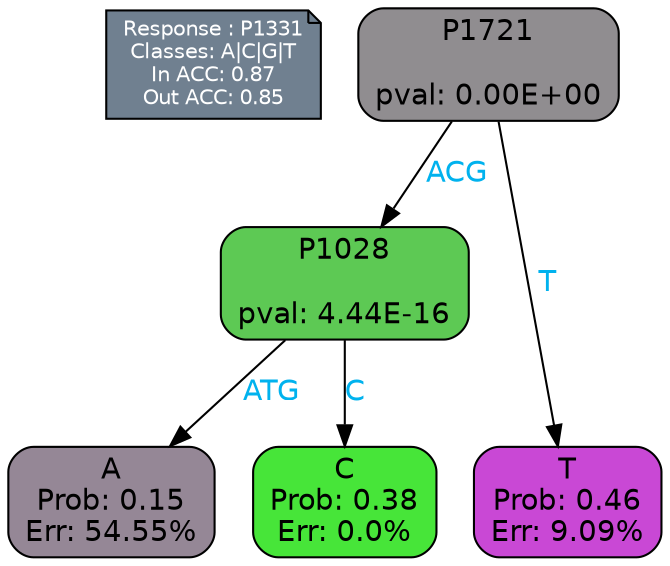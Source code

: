 digraph Tree {
node [shape=box, style="filled, rounded", color="black", fontname=helvetica] ;
graph [ranksep=equally, splines=polylines, bgcolor=transparent, dpi=600] ;
edge [fontname=helvetica] ;
LEGEND [label="Response : P1331
Classes: A|C|G|T
In ACC: 0.87
Out ACC: 0.85
",shape=note,align=left,style=filled,fillcolor="slategray",fontcolor="white",fontsize=10];1 [label="P1721

pval: 0.00E+00", fillcolor="#908d90"] ;
2 [label="P1028

pval: 4.44E-16", fillcolor="#5dc954"] ;
3 [label="A
Prob: 0.15
Err: 54.55%", fillcolor="#958796"] ;
4 [label="C
Prob: 0.38
Err: 0.0%", fillcolor="#47e539"] ;
5 [label="T
Prob: 0.46
Err: 9.09%", fillcolor="#c948d5"] ;
1 -> 2 [label="ACG",fontcolor=deepskyblue2] ;
1 -> 5 [label="T",fontcolor=deepskyblue2] ;
2 -> 3 [label="ATG",fontcolor=deepskyblue2] ;
2 -> 4 [label="C",fontcolor=deepskyblue2] ;
{rank = same; 3;4;5;}{rank = same; LEGEND;1;}}